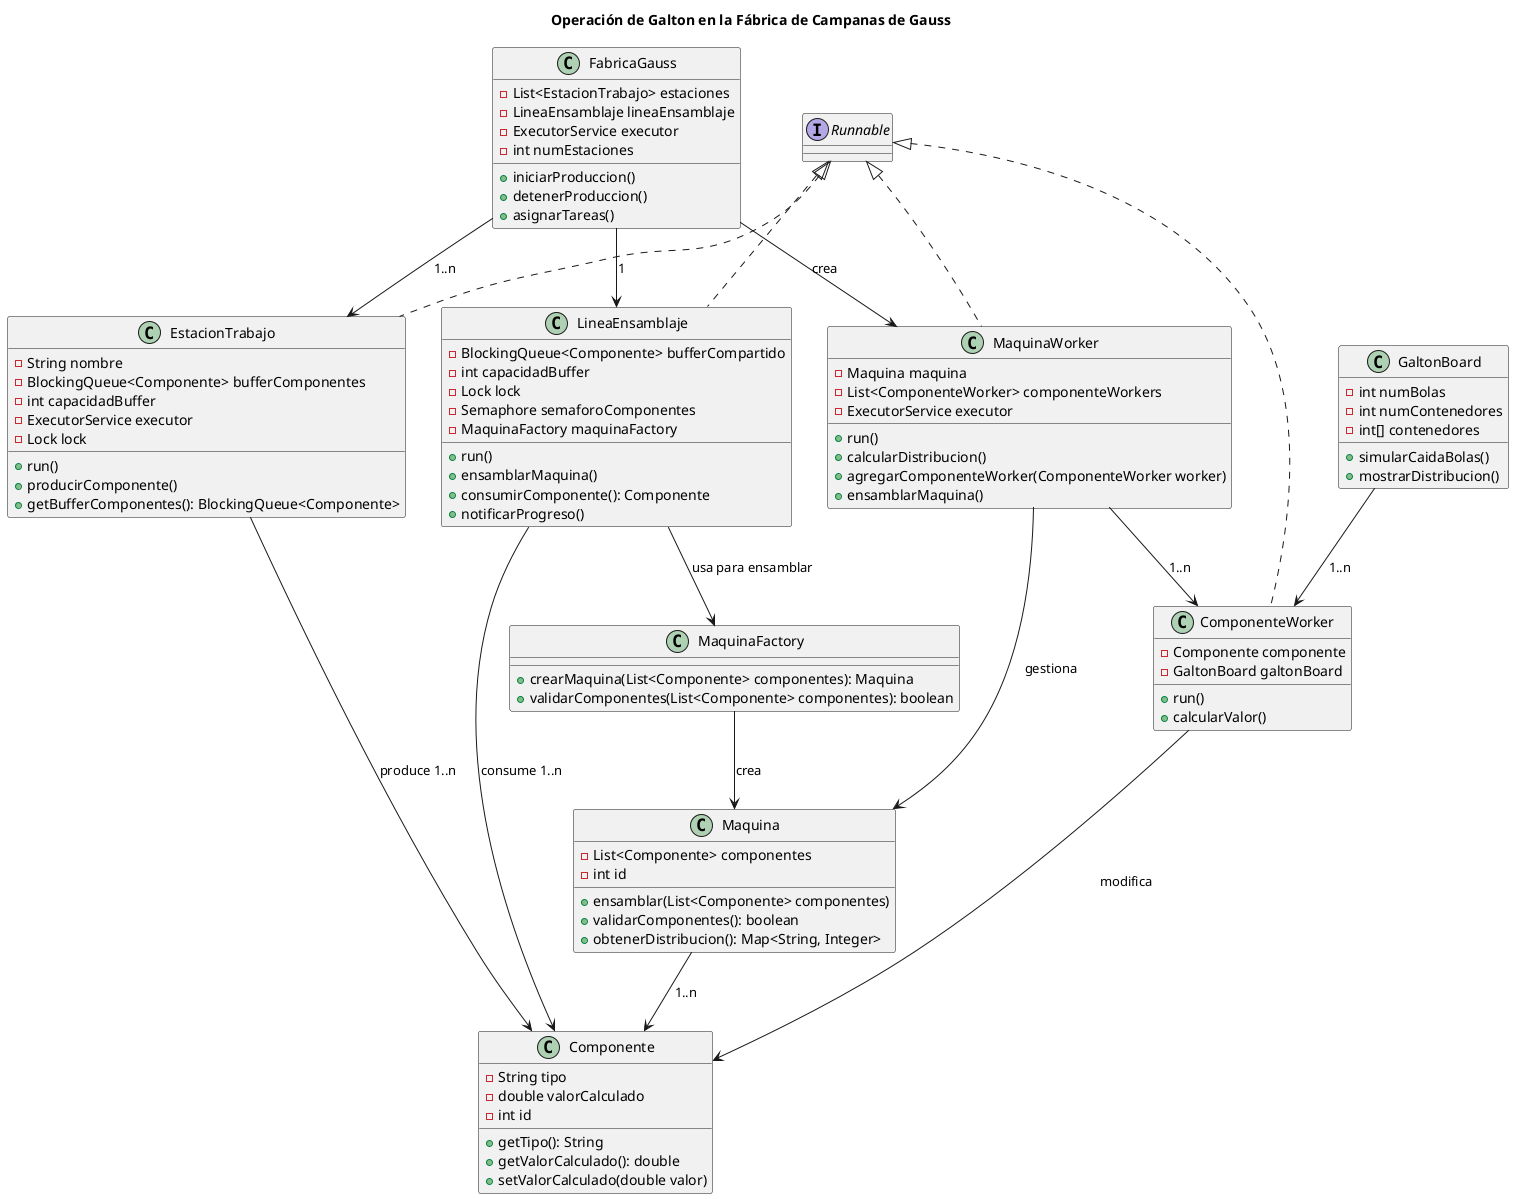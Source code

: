 @startuml
title Operación de Galton en la Fábrica de Campanas de Gauss

class FabricaGauss {
    - List<EstacionTrabajo> estaciones
    - LineaEnsamblaje lineaEnsamblaje
    - ExecutorService executor
    - int numEstaciones
    + iniciarProduccion()
    + detenerProduccion()
    + asignarTareas()
}

class EstacionTrabajo implements Runnable {
    - String nombre
    - BlockingQueue<Componente> bufferComponentes
    - int capacidadBuffer
    - ExecutorService executor
    - Lock lock
    + run()
    + producirComponente()
    + getBufferComponentes(): BlockingQueue<Componente>
}

class LineaEnsamblaje implements Runnable {
    - BlockingQueue<Componente> bufferCompartido
    - int capacidadBuffer
    - Lock lock
    - Semaphore semaforoComponentes
    - MaquinaFactory maquinaFactory
    + run()
    + ensamblarMaquina()
    + consumirComponente(): Componente
    + notificarProgreso()
}

class Componente {
    - String tipo
    - double valorCalculado
    - int id
    + getTipo(): String
    + getValorCalculado(): double
    + setValorCalculado(double valor)
}

class Maquina {
    - List<Componente> componentes
    - int id
    + ensamblar(List<Componente> componentes)
    + validarComponentes(): boolean
    + obtenerDistribucion(): Map<String, Integer>
}

class MaquinaFactory {
    + crearMaquina(List<Componente> componentes): Maquina
    + validarComponentes(List<Componente> componentes): boolean
}

class GaltonBoard {
    - int numBolas
    - int numContenedores
    - int[] contenedores
    + simularCaidaBolas()
    + mostrarDistribucion()
}

class MaquinaWorker implements Runnable {
    - Maquina maquina
    - List<ComponenteWorker> componenteWorkers
    - ExecutorService executor
    + run()
    + calcularDistribucion()
    + agregarComponenteWorker(ComponenteWorker worker)
    + ensamblarMaquina()
}

class ComponenteWorker implements Runnable {
    - Componente componente
    - GaltonBoard galtonBoard
    + run()
    + calcularValor()
}

FabricaGauss --> EstacionTrabajo : "1..n"
FabricaGauss --> LineaEnsamblaje : "1"
EstacionTrabajo --> Componente : "produce 1..n"
LineaEnsamblaje --> Componente : "consume 1..n"
LineaEnsamblaje --> MaquinaFactory : "usa para ensamblar"
MaquinaFactory --> Maquina : "crea"
Maquina --> Componente : "1..n"
FabricaGauss --> MaquinaWorker : "crea"
MaquinaWorker --> ComponenteWorker : "1..n"
ComponenteWorker --> Componente : "modifica"
MaquinaWorker --> Maquina : "gestiona"
GaltonBoard --> ComponenteWorker : "1..n"

@enduml

